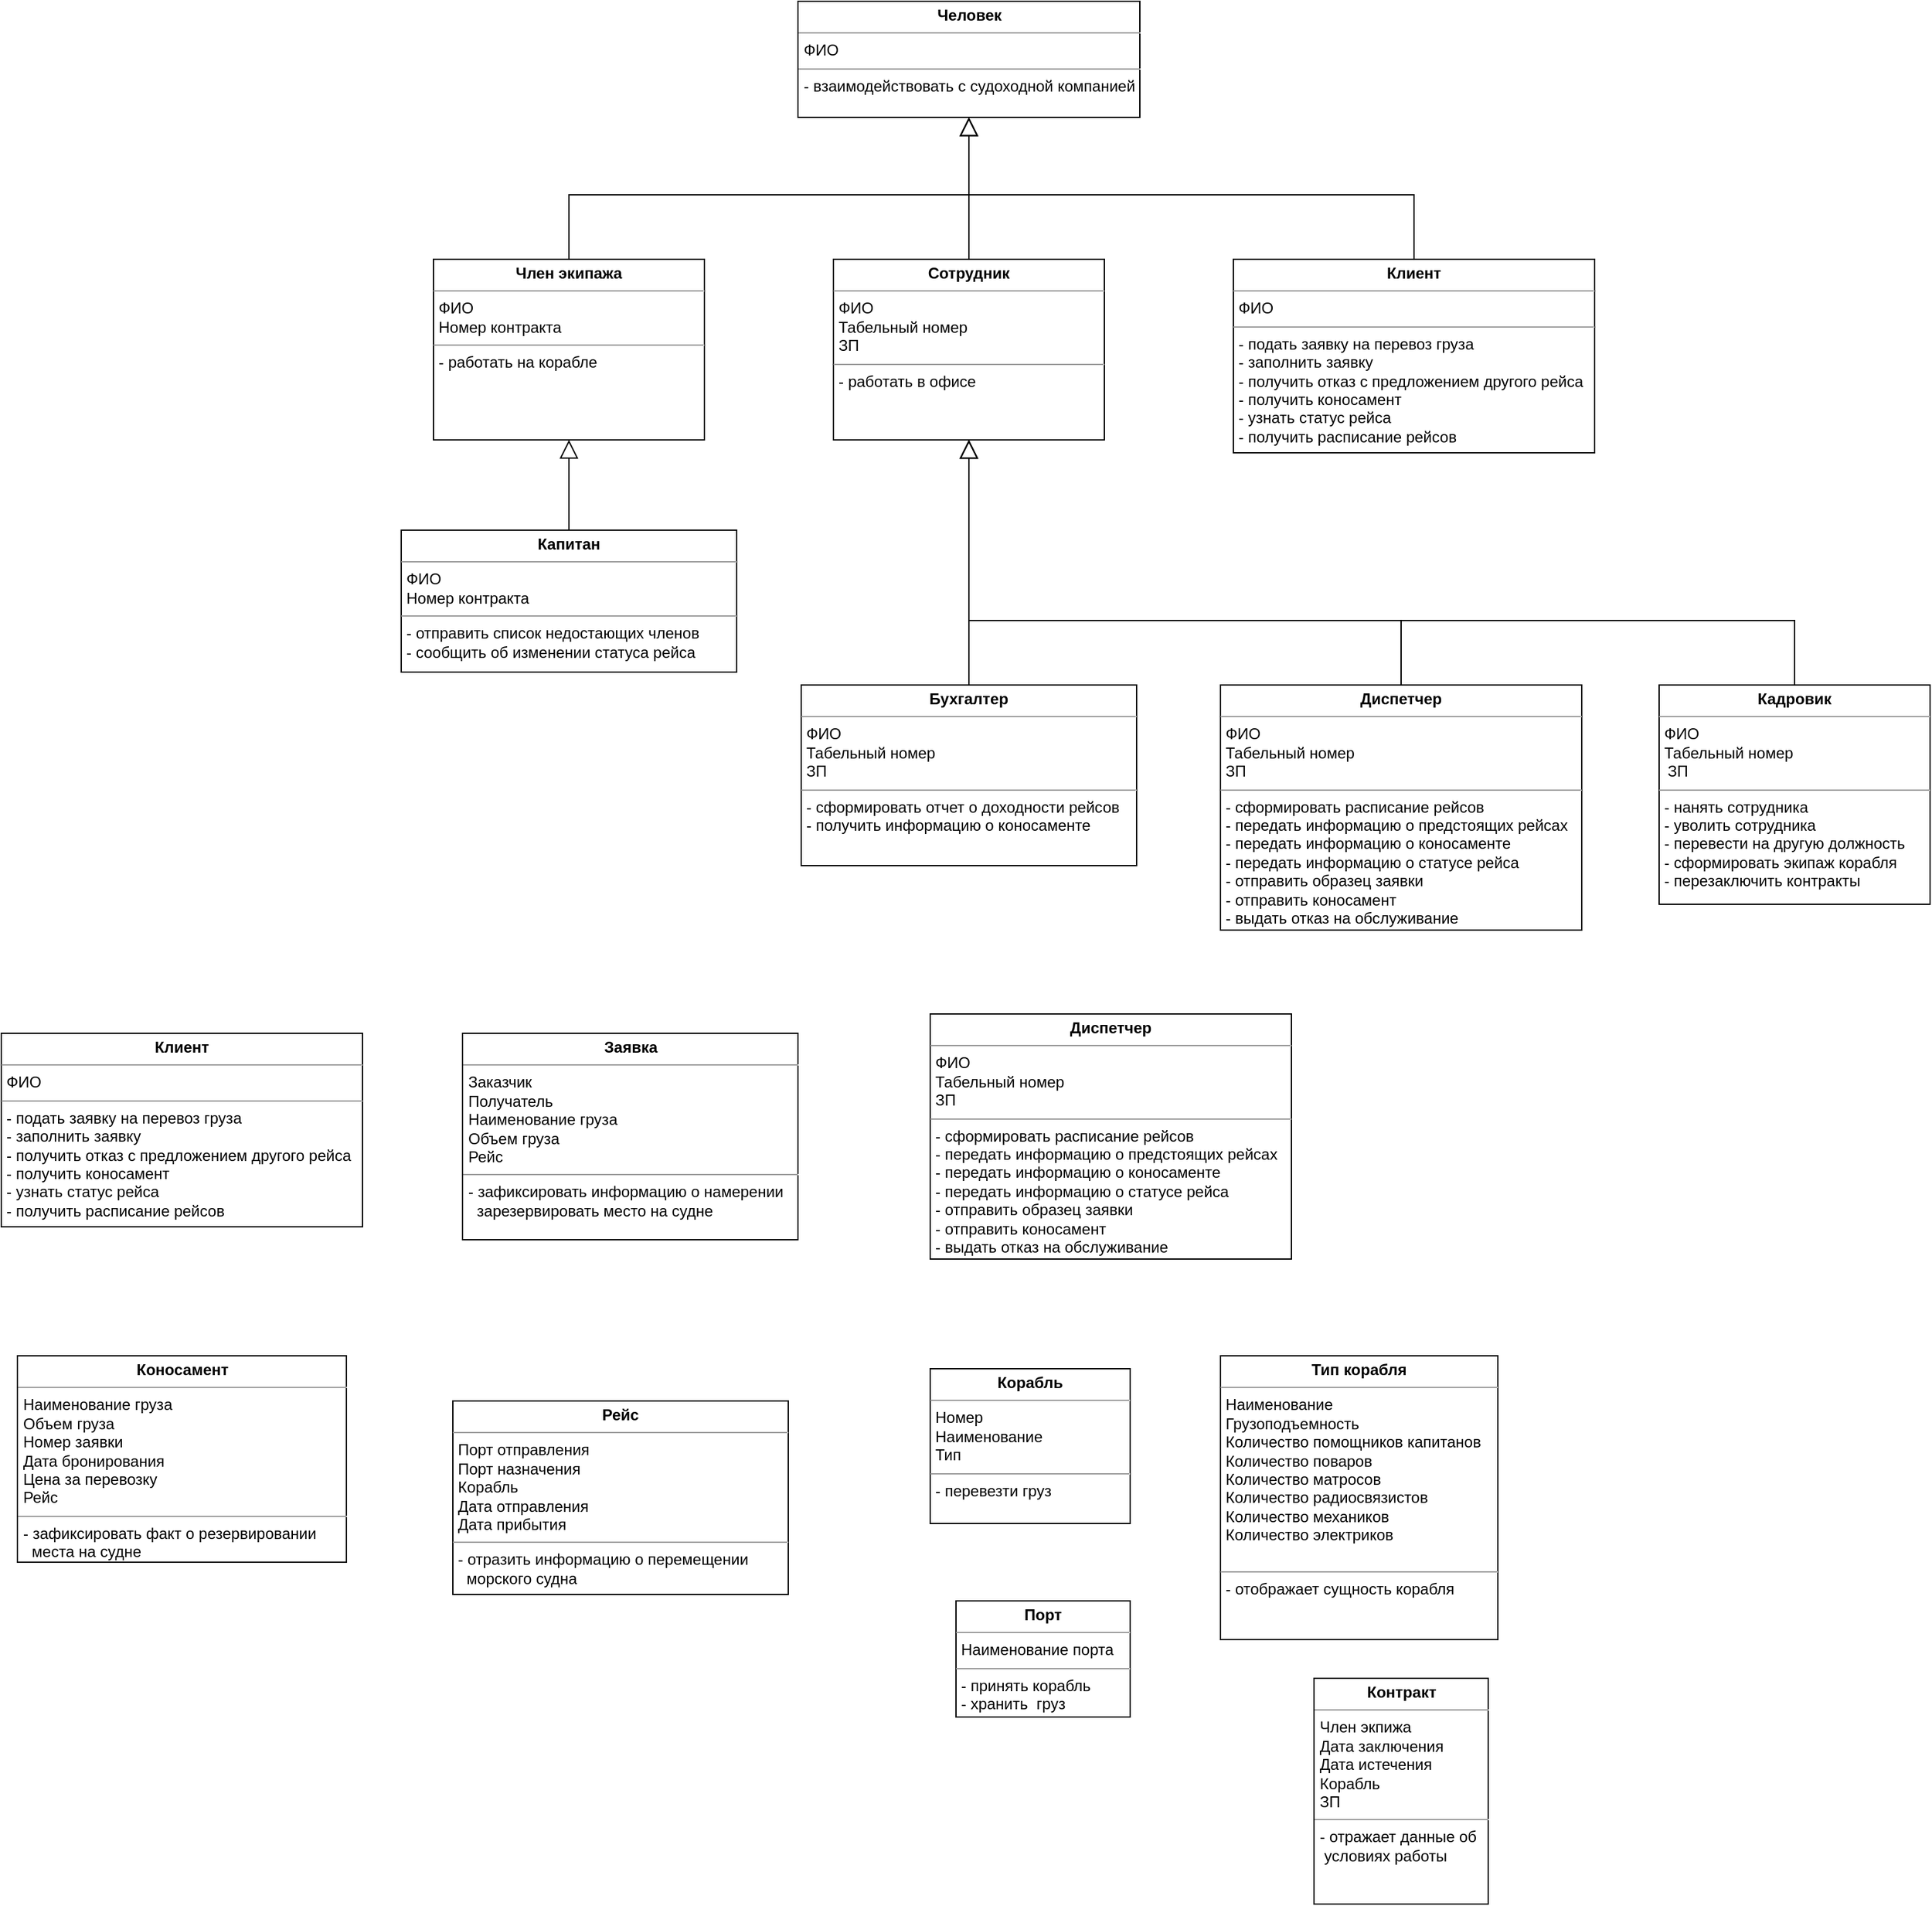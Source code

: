<mxfile version="14.0.0" type="github">
  <diagram id="cdldh9IlmWAYE6ghp408" name="Page-1">
    <mxGraphModel dx="3064" dy="2209" grid="1" gridSize="10" guides="1" tooltips="1" connect="1" arrows="1" fold="1" page="1" pageScale="1" pageWidth="827" pageHeight="1169" math="0" shadow="0">
      <root>
        <mxCell id="0" />
        <mxCell id="1" parent="0" />
        <mxCell id="uSuWZOaYCh_zv6W5ZM6s-1" value="&lt;p style=&quot;margin: 0px ; margin-top: 4px ; text-align: center&quot;&gt;&lt;b&gt;Человек&lt;/b&gt;&lt;/p&gt;&lt;hr size=&quot;1&quot;&gt;&lt;p style=&quot;margin: 0px ; margin-left: 4px&quot;&gt;ФИО&lt;/p&gt;&lt;hr size=&quot;1&quot;&gt;&lt;p style=&quot;margin: 0px ; margin-left: 4px&quot;&gt;- взаимодействовать с судоходной компанией&lt;/p&gt;" style="verticalAlign=top;align=left;overflow=fill;fontSize=12;fontFamily=Helvetica;html=1;" parent="1" vertex="1">
          <mxGeometry x="-172.5" y="-330" width="265" height="90" as="geometry" />
        </mxCell>
        <mxCell id="uSuWZOaYCh_zv6W5ZM6s-4" style="edgeStyle=orthogonalEdgeStyle;rounded=0;orthogonalLoop=1;jettySize=auto;html=1;entryX=0.5;entryY=1;entryDx=0;entryDy=0;endArrow=block;endFill=0;strokeWidth=1;endSize=12;" parent="1" source="uSuWZOaYCh_zv6W5ZM6s-2" target="uSuWZOaYCh_zv6W5ZM6s-1" edge="1">
          <mxGeometry relative="1" as="geometry" />
        </mxCell>
        <mxCell id="uSuWZOaYCh_zv6W5ZM6s-2" value="&lt;p style=&quot;margin: 0px ; margin-top: 4px ; text-align: center&quot;&gt;&lt;b&gt;Сотрудник&lt;/b&gt;&lt;/p&gt;&lt;hr size=&quot;1&quot;&gt;&lt;p style=&quot;margin: 0px ; margin-left: 4px&quot;&gt;ФИО&lt;/p&gt;&lt;p style=&quot;margin: 0px ; margin-left: 4px&quot;&gt;Табельный номер&lt;/p&gt;&lt;p style=&quot;margin: 0px ; margin-left: 4px&quot;&gt;ЗП&lt;/p&gt;&lt;hr size=&quot;1&quot;&gt;&lt;p style=&quot;margin: 0px ; margin-left: 4px&quot;&gt;- работать в офисе&lt;/p&gt;" style="verticalAlign=top;align=left;overflow=fill;fontSize=12;fontFamily=Helvetica;html=1;" parent="1" vertex="1">
          <mxGeometry x="-145" y="-130" width="210" height="140" as="geometry" />
        </mxCell>
        <mxCell id="uSuWZOaYCh_zv6W5ZM6s-5" style="edgeStyle=orthogonalEdgeStyle;rounded=0;orthogonalLoop=1;jettySize=auto;html=1;entryX=0.5;entryY=1;entryDx=0;entryDy=0;endArrow=block;endFill=0;endSize=12;strokeWidth=1;exitX=0.5;exitY=0;exitDx=0;exitDy=0;" parent="1" source="uSuWZOaYCh_zv6W5ZM6s-3" target="uSuWZOaYCh_zv6W5ZM6s-1" edge="1">
          <mxGeometry relative="1" as="geometry">
            <Array as="points">
              <mxPoint x="305" y="-180" />
              <mxPoint x="-40" y="-180" />
            </Array>
          </mxGeometry>
        </mxCell>
        <mxCell id="uSuWZOaYCh_zv6W5ZM6s-3" value="&lt;p style=&quot;margin: 0px ; margin-top: 4px ; text-align: center&quot;&gt;&lt;b&gt;Клиент&lt;/b&gt;&lt;/p&gt;&lt;hr size=&quot;1&quot;&gt;&lt;p style=&quot;margin: 0px ; margin-left: 4px&quot;&gt;ФИО&lt;/p&gt;&lt;hr size=&quot;1&quot;&gt;&lt;p style=&quot;margin: 0px ; margin-left: 4px&quot;&gt;- подать заявку на перевоз груза&lt;/p&gt;&lt;p style=&quot;margin: 0px ; margin-left: 4px&quot;&gt;- заполнить заявку&lt;/p&gt;&lt;p style=&quot;margin: 0px ; margin-left: 4px&quot;&gt;- получить отказ с предложением другого рейса&lt;/p&gt;&lt;p style=&quot;margin: 0px ; margin-left: 4px&quot;&gt;- получить коносамент&lt;/p&gt;&lt;p style=&quot;margin: 0px ; margin-left: 4px&quot;&gt;- узнать статус рейса&lt;/p&gt;&lt;p style=&quot;margin: 0px ; margin-left: 4px&quot;&gt;- получить расписание рейсов&lt;/p&gt;&lt;p style=&quot;margin: 0px ; margin-left: 4px&quot;&gt;&lt;br&gt;&lt;/p&gt;" style="verticalAlign=top;align=left;overflow=fill;fontSize=12;fontFamily=Helvetica;html=1;" parent="1" vertex="1">
          <mxGeometry x="165" y="-130" width="280" height="150" as="geometry" />
        </mxCell>
        <mxCell id="uSuWZOaYCh_zv6W5ZM6s-15" style="edgeStyle=orthogonalEdgeStyle;rounded=0;orthogonalLoop=1;jettySize=auto;html=1;entryX=0.5;entryY=1;entryDx=0;entryDy=0;endArrow=block;endFill=0;endSize=12;strokeWidth=1;" parent="1" source="uSuWZOaYCh_zv6W5ZM6s-7" target="uSuWZOaYCh_zv6W5ZM6s-2" edge="1">
          <mxGeometry relative="1" as="geometry" />
        </mxCell>
        <mxCell id="uSuWZOaYCh_zv6W5ZM6s-7" value="&lt;p style=&quot;margin: 0px ; margin-top: 4px ; text-align: center&quot;&gt;&lt;b&gt;Бухгалтер&lt;/b&gt;&lt;/p&gt;&lt;hr size=&quot;1&quot;&gt;&lt;p style=&quot;margin: 0px ; margin-left: 4px&quot;&gt;ФИО&lt;/p&gt;&lt;p style=&quot;margin: 0px ; margin-left: 4px&quot;&gt;Табельный номер&lt;/p&gt;&lt;p style=&quot;margin: 0px ; margin-left: 4px&quot;&gt;ЗП&lt;/p&gt;&lt;hr size=&quot;1&quot;&gt;&lt;p style=&quot;margin: 0px ; margin-left: 4px&quot;&gt;- сформировать отчет о доходности рейсов&lt;/p&gt;&lt;p style=&quot;margin: 0px ; margin-left: 4px&quot;&gt;- получить информацию о коносаменте&lt;/p&gt;&lt;p style=&quot;margin: 0px ; margin-left: 4px&quot;&gt;&lt;br&gt;&lt;/p&gt;" style="verticalAlign=top;align=left;overflow=fill;fontSize=12;fontFamily=Helvetica;html=1;" parent="1" vertex="1">
          <mxGeometry x="-170" y="200" width="260" height="140" as="geometry" />
        </mxCell>
        <mxCell id="uSuWZOaYCh_zv6W5ZM6s-16" style="edgeStyle=orthogonalEdgeStyle;rounded=0;orthogonalLoop=1;jettySize=auto;html=1;entryX=0.5;entryY=1;entryDx=0;entryDy=0;endArrow=block;endFill=0;endSize=12;strokeWidth=1;" parent="1" source="uSuWZOaYCh_zv6W5ZM6s-8" target="uSuWZOaYCh_zv6W5ZM6s-2" edge="1">
          <mxGeometry relative="1" as="geometry">
            <Array as="points">
              <mxPoint x="295" y="150" />
              <mxPoint x="-40" y="150" />
            </Array>
          </mxGeometry>
        </mxCell>
        <mxCell id="uSuWZOaYCh_zv6W5ZM6s-8" value="&lt;p style=&quot;margin: 0px ; margin-top: 4px ; text-align: center&quot;&gt;&lt;b&gt;Диспетчер&lt;/b&gt;&lt;/p&gt;&lt;hr size=&quot;1&quot;&gt;&lt;p style=&quot;margin: 0px ; margin-left: 4px&quot;&gt;ФИО&lt;/p&gt;&lt;p style=&quot;margin: 0px ; margin-left: 4px&quot;&gt;Табельный номер&lt;/p&gt;&lt;p style=&quot;margin: 0px ; margin-left: 4px&quot;&gt;ЗП&lt;/p&gt;&lt;hr size=&quot;1&quot;&gt;&lt;p style=&quot;margin: 0px ; margin-left: 4px&quot;&gt;- сформировать расписание рейсов&lt;/p&gt;&lt;p style=&quot;margin: 0px ; margin-left: 4px&quot;&gt;- передать информацию о предстоящих рейсах&lt;/p&gt;&lt;p style=&quot;margin: 0px ; margin-left: 4px&quot;&gt;- передать информацию о коносаменте&lt;/p&gt;&lt;p style=&quot;margin: 0px ; margin-left: 4px&quot;&gt;- передать информацию о статусе рейса&lt;/p&gt;&lt;p style=&quot;margin: 0px ; margin-left: 4px&quot;&gt;- отправить образец заявки&lt;/p&gt;&lt;p style=&quot;margin: 0px ; margin-left: 4px&quot;&gt;- отправить коносамент&lt;/p&gt;&lt;p style=&quot;margin: 0px ; margin-left: 4px&quot;&gt;- выдать отказ на обслуживание&lt;/p&gt;" style="verticalAlign=top;align=left;overflow=fill;fontSize=12;fontFamily=Helvetica;html=1;" parent="1" vertex="1">
          <mxGeometry x="155" y="200" width="280" height="190" as="geometry" />
        </mxCell>
        <mxCell id="uSuWZOaYCh_zv6W5ZM6s-17" style="edgeStyle=orthogonalEdgeStyle;rounded=0;orthogonalLoop=1;jettySize=auto;html=1;entryX=0.5;entryY=1;entryDx=0;entryDy=0;endArrow=block;endFill=0;endSize=12;strokeWidth=1;" parent="1" source="uSuWZOaYCh_zv6W5ZM6s-9" target="uSuWZOaYCh_zv6W5ZM6s-2" edge="1">
          <mxGeometry relative="1" as="geometry">
            <Array as="points">
              <mxPoint x="600" y="150" />
              <mxPoint x="-40" y="150" />
            </Array>
          </mxGeometry>
        </mxCell>
        <mxCell id="uSuWZOaYCh_zv6W5ZM6s-9" value="&lt;p style=&quot;margin: 0px ; margin-top: 4px ; text-align: center&quot;&gt;&lt;b&gt;Кадровик&lt;/b&gt;&lt;/p&gt;&lt;hr size=&quot;1&quot;&gt;&lt;p style=&quot;margin: 0px ; margin-left: 4px&quot;&gt;ФИО&lt;/p&gt;&lt;p style=&quot;margin: 0px ; margin-left: 4px&quot;&gt;Табельный номер&lt;/p&gt;&amp;nbsp; ЗП&lt;br&gt;&lt;hr size=&quot;1&quot;&gt;&lt;p style=&quot;margin: 0px ; margin-left: 4px&quot;&gt;- нанять сотрудника&lt;/p&gt;&lt;p style=&quot;margin: 0px ; margin-left: 4px&quot;&gt;- уволить сотрудника&lt;/p&gt;&lt;p style=&quot;margin: 0px ; margin-left: 4px&quot;&gt;- перевести на другую должность&lt;/p&gt;&lt;p style=&quot;margin: 0px ; margin-left: 4px&quot;&gt;- сформировать экипаж корабля&lt;/p&gt;&lt;p style=&quot;margin: 0px ; margin-left: 4px&quot;&gt;- перезаключить контракты&lt;/p&gt;" style="verticalAlign=top;align=left;overflow=fill;fontSize=12;fontFamily=Helvetica;html=1;" parent="1" vertex="1">
          <mxGeometry x="495" y="200" width="210" height="170" as="geometry" />
        </mxCell>
        <mxCell id="uSuWZOaYCh_zv6W5ZM6s-12" style="edgeStyle=orthogonalEdgeStyle;rounded=0;orthogonalLoop=1;jettySize=auto;html=1;entryX=0.5;entryY=1;entryDx=0;entryDy=0;endArrow=block;endFill=0;endSize=12;strokeWidth=1;" parent="1" source="uSuWZOaYCh_zv6W5ZM6s-10" target="uSuWZOaYCh_zv6W5ZM6s-1" edge="1">
          <mxGeometry relative="1" as="geometry">
            <Array as="points">
              <mxPoint x="-350" y="-180" />
              <mxPoint x="-40" y="-180" />
            </Array>
          </mxGeometry>
        </mxCell>
        <mxCell id="uSuWZOaYCh_zv6W5ZM6s-10" value="&lt;p style=&quot;margin: 0px ; margin-top: 4px ; text-align: center&quot;&gt;&lt;b&gt;Член экипажа&lt;/b&gt;&lt;/p&gt;&lt;hr size=&quot;1&quot;&gt;&lt;p style=&quot;margin: 0px ; margin-left: 4px&quot;&gt;ФИО&lt;/p&gt;&lt;p style=&quot;margin: 0px ; margin-left: 4px&quot;&gt;Номер контракта&lt;/p&gt;&lt;hr size=&quot;1&quot;&gt;&lt;p style=&quot;margin: 0px ; margin-left: 4px&quot;&gt;- работать на корабле&lt;/p&gt;" style="verticalAlign=top;align=left;overflow=fill;fontSize=12;fontFamily=Helvetica;html=1;" parent="1" vertex="1">
          <mxGeometry x="-455" y="-130" width="210" height="140" as="geometry" />
        </mxCell>
        <mxCell id="uSuWZOaYCh_zv6W5ZM6s-14" style="edgeStyle=orthogonalEdgeStyle;rounded=0;orthogonalLoop=1;jettySize=auto;html=1;entryX=0.5;entryY=1;entryDx=0;entryDy=0;endArrow=block;endFill=0;endSize=12;strokeWidth=1;" parent="1" source="uSuWZOaYCh_zv6W5ZM6s-13" target="uSuWZOaYCh_zv6W5ZM6s-10" edge="1">
          <mxGeometry relative="1" as="geometry" />
        </mxCell>
        <mxCell id="uSuWZOaYCh_zv6W5ZM6s-13" value="&lt;p style=&quot;margin: 0px ; margin-top: 4px ; text-align: center&quot;&gt;&lt;b&gt;Капитан&lt;/b&gt;&lt;/p&gt;&lt;hr size=&quot;1&quot;&gt;&lt;p style=&quot;margin: 0px ; margin-left: 4px&quot;&gt;ФИО&lt;/p&gt;&lt;p style=&quot;margin: 0px ; margin-left: 4px&quot;&gt;Номер контракта&lt;/p&gt;&lt;hr size=&quot;1&quot;&gt;&lt;p style=&quot;margin: 0px ; margin-left: 4px&quot;&gt;- отправить список недостающих членов&lt;/p&gt;&lt;p style=&quot;margin: 0px ; margin-left: 4px&quot;&gt;- сообщить об изменении статуса рейса&lt;/p&gt;&lt;p style=&quot;margin: 0px ; margin-left: 4px&quot;&gt;&lt;br&gt;&lt;/p&gt;" style="verticalAlign=top;align=left;overflow=fill;fontSize=12;fontFamily=Helvetica;html=1;" parent="1" vertex="1">
          <mxGeometry x="-480" y="80" width="260" height="110" as="geometry" />
        </mxCell>
        <mxCell id="uSuWZOaYCh_zv6W5ZM6s-18" value="&lt;p style=&quot;margin: 0px ; margin-top: 4px ; text-align: center&quot;&gt;&lt;b&gt;Заявка&lt;/b&gt;&lt;/p&gt;&lt;hr size=&quot;1&quot;&gt;&lt;p style=&quot;margin: 0px ; margin-left: 4px&quot;&gt;Заказчик&lt;/p&gt;&lt;p style=&quot;margin: 0px ; margin-left: 4px&quot;&gt;Получатель&lt;/p&gt;&lt;p style=&quot;margin: 0px ; margin-left: 4px&quot;&gt;Наименование груза&lt;/p&gt;&lt;p style=&quot;margin: 0px ; margin-left: 4px&quot;&gt;Объем груза&lt;/p&gt;&lt;p style=&quot;margin: 0px ; margin-left: 4px&quot;&gt;Рейс&lt;/p&gt;&lt;hr size=&quot;1&quot;&gt;&lt;p style=&quot;margin: 0px ; margin-left: 4px&quot;&gt;- зафиксировать информацию о намерении&lt;/p&gt;&lt;p style=&quot;margin: 0px ; margin-left: 4px&quot;&gt;&amp;nbsp; зарезервировать место на судне&lt;/p&gt;&lt;p style=&quot;margin: 0px ; margin-left: 4px&quot;&gt;&lt;br&gt;&lt;/p&gt;&lt;p style=&quot;margin: 0px ; margin-left: 4px&quot;&gt;&lt;br&gt;&lt;/p&gt;" style="verticalAlign=top;align=left;overflow=fill;fontSize=12;fontFamily=Helvetica;html=1;" parent="1" vertex="1">
          <mxGeometry x="-432.5" y="470" width="260" height="160" as="geometry" />
        </mxCell>
        <mxCell id="uSuWZOaYCh_zv6W5ZM6s-19" value="&lt;p style=&quot;margin: 0px ; margin-top: 4px ; text-align: center&quot;&gt;&lt;b&gt;Коносамент&lt;/b&gt;&lt;/p&gt;&lt;hr size=&quot;1&quot;&gt;&lt;p style=&quot;margin: 0px ; margin-left: 4px&quot;&gt;Наименование груза&lt;/p&gt;&lt;p style=&quot;margin: 0px ; margin-left: 4px&quot;&gt;Объем груза&lt;/p&gt;&lt;p style=&quot;margin: 0px ; margin-left: 4px&quot;&gt;Номер заявки&lt;/p&gt;&lt;p style=&quot;margin: 0px ; margin-left: 4px&quot;&gt;Дата бронирования&lt;/p&gt;&lt;p style=&quot;margin: 0px ; margin-left: 4px&quot;&gt;Цена за перевозку&lt;/p&gt;&lt;p style=&quot;margin: 0px ; margin-left: 4px&quot;&gt;Рейс&lt;/p&gt;&lt;hr size=&quot;1&quot;&gt;&lt;p style=&quot;margin: 0px ; margin-left: 4px&quot;&gt;- зафиксировать факт о резервировании&amp;nbsp;&lt;/p&gt;&lt;p style=&quot;margin: 0px ; margin-left: 4px&quot;&gt;&amp;nbsp; места&amp;nbsp;&lt;span&gt;на судне&lt;/span&gt;&lt;/p&gt;&lt;p style=&quot;margin: 0px ; margin-left: 4px&quot;&gt;&lt;br&gt;&lt;/p&gt;" style="verticalAlign=top;align=left;overflow=fill;fontSize=12;fontFamily=Helvetica;html=1;" parent="1" vertex="1">
          <mxGeometry x="-777.5" y="720" width="255" height="160" as="geometry" />
        </mxCell>
        <mxCell id="uSuWZOaYCh_zv6W5ZM6s-21" value="&lt;p style=&quot;margin: 0px ; margin-top: 4px ; text-align: center&quot;&gt;&lt;b&gt;Рейс&lt;/b&gt;&lt;/p&gt;&lt;hr size=&quot;1&quot;&gt;&lt;p style=&quot;margin: 0px ; margin-left: 4px&quot;&gt;Порт отправления&lt;/p&gt;&lt;p style=&quot;margin: 0px ; margin-left: 4px&quot;&gt;Порт назначения&lt;/p&gt;&lt;p style=&quot;margin: 0px ; margin-left: 4px&quot;&gt;Корабль&lt;/p&gt;&lt;p style=&quot;margin: 0px ; margin-left: 4px&quot;&gt;Дата отправления&lt;/p&gt;&lt;p style=&quot;margin: 0px ; margin-left: 4px&quot;&gt;Дата прибытия&lt;/p&gt;&lt;hr size=&quot;1&quot;&gt;&lt;p style=&quot;margin: 0px ; margin-left: 4px&quot;&gt;- отразить информацию о перемещении&lt;/p&gt;&lt;p style=&quot;margin: 0px ; margin-left: 4px&quot;&gt;&amp;nbsp; морского судна&lt;/p&gt;&lt;p style=&quot;margin: 0px ; margin-left: 4px&quot;&gt;&lt;br&gt;&lt;/p&gt;&lt;p style=&quot;margin: 0px ; margin-left: 4px&quot;&gt;&lt;br&gt;&lt;/p&gt;" style="verticalAlign=top;align=left;overflow=fill;fontSize=12;fontFamily=Helvetica;html=1;" parent="1" vertex="1">
          <mxGeometry x="-440" y="755" width="260" height="150" as="geometry" />
        </mxCell>
        <mxCell id="uSuWZOaYCh_zv6W5ZM6s-23" value="&lt;p style=&quot;margin: 0px ; margin-top: 4px ; text-align: center&quot;&gt;&lt;b&gt;Порт&lt;/b&gt;&lt;/p&gt;&lt;hr size=&quot;1&quot;&gt;&lt;p style=&quot;margin: 0px ; margin-left: 4px&quot;&gt;Наименование порта&lt;/p&gt;&lt;hr size=&quot;1&quot;&gt;&lt;p style=&quot;margin: 0px ; margin-left: 4px&quot;&gt;- принять корабль&lt;/p&gt;&lt;p style=&quot;margin: 0px ; margin-left: 4px&quot;&gt;- хранить&amp;nbsp; груз&lt;/p&gt;&lt;p style=&quot;margin: 0px ; margin-left: 4px&quot;&gt;&lt;br&gt;&lt;/p&gt;&lt;p style=&quot;margin: 0px ; margin-left: 4px&quot;&gt;&lt;br&gt;&lt;/p&gt;" style="verticalAlign=top;align=left;overflow=fill;fontSize=12;fontFamily=Helvetica;html=1;" parent="1" vertex="1">
          <mxGeometry x="-50" y="910" width="135" height="90" as="geometry" />
        </mxCell>
        <mxCell id="uSuWZOaYCh_zv6W5ZM6s-25" value="&lt;p style=&quot;margin: 0px ; margin-top: 4px ; text-align: center&quot;&gt;&lt;b&gt;Корабль&lt;/b&gt;&lt;/p&gt;&lt;hr size=&quot;1&quot;&gt;&lt;p style=&quot;margin: 0px ; margin-left: 4px&quot;&gt;Номер&lt;/p&gt;&lt;p style=&quot;margin: 0px ; margin-left: 4px&quot;&gt;Наименование&lt;/p&gt;&lt;p style=&quot;margin: 0px ; margin-left: 4px&quot;&gt;Тип&lt;/p&gt;&lt;hr size=&quot;1&quot;&gt;&lt;p style=&quot;margin: 0px ; margin-left: 4px&quot;&gt;- перевезти груз&lt;/p&gt;&lt;p style=&quot;margin: 0px ; margin-left: 4px&quot;&gt;&lt;br&gt;&lt;/p&gt;&lt;p style=&quot;margin: 0px ; margin-left: 4px&quot;&gt;&lt;br&gt;&lt;/p&gt;" style="verticalAlign=top;align=left;overflow=fill;fontSize=12;fontFamily=Helvetica;html=1;" parent="1" vertex="1">
          <mxGeometry x="-70" y="730" width="155" height="120" as="geometry" />
        </mxCell>
        <mxCell id="uSuWZOaYCh_zv6W5ZM6s-26" value="&lt;p style=&quot;margin: 0px ; margin-top: 4px ; text-align: center&quot;&gt;&lt;b&gt;Тип корабля&lt;/b&gt;&lt;/p&gt;&lt;hr size=&quot;1&quot;&gt;&lt;p style=&quot;margin: 0px ; margin-left: 4px&quot;&gt;&lt;span&gt;Наименование&lt;/span&gt;&lt;br&gt;&lt;/p&gt;&lt;p style=&quot;margin: 0px ; margin-left: 4px&quot;&gt;&lt;span&gt;Грузоподъемность&lt;/span&gt;&lt;/p&gt;&lt;p style=&quot;margin: 0px ; margin-left: 4px&quot;&gt;&lt;span&gt;Количество помощников капитанов&lt;/span&gt;&lt;/p&gt;&lt;p style=&quot;margin: 0px ; margin-left: 4px&quot;&gt;&lt;span&gt;Количество поваров&lt;/span&gt;&lt;/p&gt;&lt;p style=&quot;margin: 0px ; margin-left: 4px&quot;&gt;&lt;span&gt;Количество матросов&lt;/span&gt;&lt;/p&gt;&lt;p style=&quot;margin: 0px ; margin-left: 4px&quot;&gt;Количество радиосвязистов&lt;/p&gt;&lt;p style=&quot;margin: 0px ; margin-left: 4px&quot;&gt;Количество механиков&lt;/p&gt;&lt;p style=&quot;margin: 0px ; margin-left: 4px&quot;&gt;Количество электриков&lt;br&gt;&lt;/p&gt;&lt;p style=&quot;margin: 0px ; margin-left: 4px&quot;&gt;&lt;span&gt;&lt;br&gt;&lt;/span&gt;&lt;/p&gt;&lt;hr size=&quot;1&quot;&gt;&lt;p style=&quot;margin: 0px ; margin-left: 4px&quot;&gt;- отображает сущность корабля&lt;/p&gt;&lt;p style=&quot;margin: 0px ; margin-left: 4px&quot;&gt;&lt;br&gt;&lt;/p&gt;&lt;p style=&quot;margin: 0px ; margin-left: 4px&quot;&gt;&lt;br&gt;&lt;/p&gt;" style="verticalAlign=top;align=left;overflow=fill;fontSize=12;fontFamily=Helvetica;html=1;glass=0;" parent="1" vertex="1">
          <mxGeometry x="155" y="720" width="215" height="220" as="geometry" />
        </mxCell>
        <mxCell id="NfDnWqZpFYutJX-_wTm--1" value="&lt;p style=&quot;margin: 0px ; margin-top: 4px ; text-align: center&quot;&gt;&lt;b&gt;Контракт&lt;/b&gt;&lt;/p&gt;&lt;hr size=&quot;1&quot;&gt;&lt;p style=&quot;margin: 0px ; margin-left: 4px&quot;&gt;Член экпижа&lt;/p&gt;&lt;p style=&quot;margin: 0px ; margin-left: 4px&quot;&gt;Дата заключения&lt;/p&gt;&lt;p style=&quot;margin: 0px ; margin-left: 4px&quot;&gt;Дата истечения&lt;/p&gt;&lt;p style=&quot;margin: 0px ; margin-left: 4px&quot;&gt;Корабль&lt;/p&gt;&lt;p style=&quot;margin: 0px ; margin-left: 4px&quot;&gt;ЗП&lt;/p&gt;&lt;hr size=&quot;1&quot;&gt;&lt;p style=&quot;margin: 0px ; margin-left: 4px&quot;&gt;- отражает данные об&lt;/p&gt;&lt;p style=&quot;margin: 0px ; margin-left: 4px&quot;&gt;&amp;nbsp;условиях работы&lt;/p&gt;&lt;p style=&quot;margin: 0px ; margin-left: 4px&quot;&gt;&lt;br&gt;&lt;/p&gt;" style="verticalAlign=top;align=left;overflow=fill;fontSize=12;fontFamily=Helvetica;html=1;" vertex="1" parent="1">
          <mxGeometry x="227.5" y="970" width="135" height="175" as="geometry" />
        </mxCell>
        <mxCell id="NfDnWqZpFYutJX-_wTm--2" value="&lt;p style=&quot;margin: 0px ; margin-top: 4px ; text-align: center&quot;&gt;&lt;b&gt;Клиент&lt;/b&gt;&lt;/p&gt;&lt;hr size=&quot;1&quot;&gt;&lt;p style=&quot;margin: 0px ; margin-left: 4px&quot;&gt;ФИО&lt;/p&gt;&lt;hr size=&quot;1&quot;&gt;&lt;p style=&quot;margin: 0px ; margin-left: 4px&quot;&gt;- подать заявку на перевоз груза&lt;/p&gt;&lt;p style=&quot;margin: 0px ; margin-left: 4px&quot;&gt;- заполнить заявку&lt;/p&gt;&lt;p style=&quot;margin: 0px ; margin-left: 4px&quot;&gt;- получить отказ с предложением другого рейса&lt;/p&gt;&lt;p style=&quot;margin: 0px ; margin-left: 4px&quot;&gt;- получить коносамент&lt;/p&gt;&lt;p style=&quot;margin: 0px ; margin-left: 4px&quot;&gt;- узнать статус рейса&lt;/p&gt;&lt;p style=&quot;margin: 0px ; margin-left: 4px&quot;&gt;- получить расписание рейсов&lt;/p&gt;&lt;p style=&quot;margin: 0px ; margin-left: 4px&quot;&gt;&lt;br&gt;&lt;/p&gt;" style="verticalAlign=top;align=left;overflow=fill;fontSize=12;fontFamily=Helvetica;html=1;" vertex="1" parent="1">
          <mxGeometry x="-790" y="470" width="280" height="150" as="geometry" />
        </mxCell>
        <mxCell id="NfDnWqZpFYutJX-_wTm--3" value="&lt;p style=&quot;margin: 0px ; margin-top: 4px ; text-align: center&quot;&gt;&lt;b&gt;Диспетчер&lt;/b&gt;&lt;/p&gt;&lt;hr size=&quot;1&quot;&gt;&lt;p style=&quot;margin: 0px ; margin-left: 4px&quot;&gt;ФИО&lt;/p&gt;&lt;p style=&quot;margin: 0px ; margin-left: 4px&quot;&gt;Табельный номер&lt;/p&gt;&lt;p style=&quot;margin: 0px ; margin-left: 4px&quot;&gt;ЗП&lt;/p&gt;&lt;hr size=&quot;1&quot;&gt;&lt;p style=&quot;margin: 0px ; margin-left: 4px&quot;&gt;- сформировать расписание рейсов&lt;/p&gt;&lt;p style=&quot;margin: 0px ; margin-left: 4px&quot;&gt;- передать информацию о предстоящих рейсах&lt;/p&gt;&lt;p style=&quot;margin: 0px ; margin-left: 4px&quot;&gt;- передать информацию о коносаменте&lt;/p&gt;&lt;p style=&quot;margin: 0px ; margin-left: 4px&quot;&gt;- передать информацию о статусе рейса&lt;/p&gt;&lt;p style=&quot;margin: 0px ; margin-left: 4px&quot;&gt;- отправить образец заявки&lt;/p&gt;&lt;p style=&quot;margin: 0px ; margin-left: 4px&quot;&gt;- отправить коносамент&lt;/p&gt;&lt;p style=&quot;margin: 0px ; margin-left: 4px&quot;&gt;- выдать отказ на обслуживание&lt;/p&gt;" style="verticalAlign=top;align=left;overflow=fill;fontSize=12;fontFamily=Helvetica;html=1;" vertex="1" parent="1">
          <mxGeometry x="-70" y="455" width="280" height="190" as="geometry" />
        </mxCell>
      </root>
    </mxGraphModel>
  </diagram>
</mxfile>
